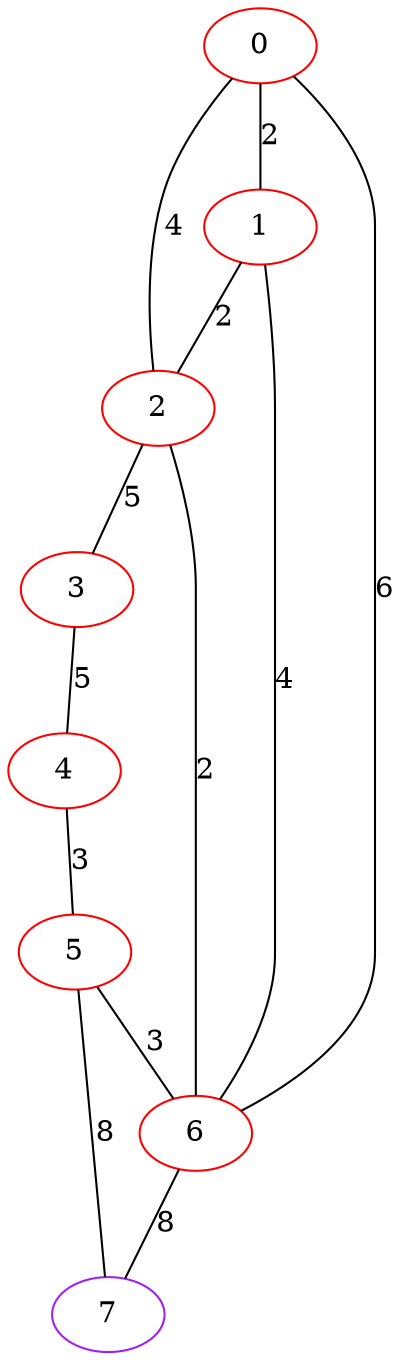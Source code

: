 graph "" {
0 [color=red, weight=1];
1 [color=red, weight=1];
2 [color=red, weight=1];
3 [color=red, weight=1];
4 [color=red, weight=1];
5 [color=red, weight=1];
6 [color=red, weight=1];
7 [color=purple, weight=4];
0 -- 1  [key=0, label=2];
0 -- 2  [key=0, label=4];
0 -- 6  [key=0, label=6];
1 -- 2  [key=0, label=2];
1 -- 6  [key=0, label=4];
2 -- 3  [key=0, label=5];
2 -- 6  [key=0, label=2];
3 -- 4  [key=0, label=5];
4 -- 5  [key=0, label=3];
5 -- 6  [key=0, label=3];
5 -- 7  [key=0, label=8];
6 -- 7  [key=0, label=8];
}
